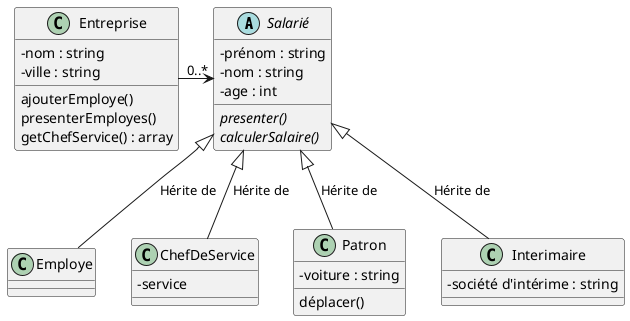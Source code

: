 @startuml
'https://plantuml.com/class-diagram

skinparam classAttributeIconSize 0

abstract class Salarié{
    - prénom : string
    - nom : string
    - age : int
    {abstract} presenter()
    {abstract} calculerSalaire()
}

class Employe {
}

class ChefDeService {
    -service
}

class Patron {
    - voiture : string
    déplacer()
}

class Entreprise {
    - nom : string
    - ville : string
    ajouterEmploye()
    presenterEmployes()
    getChefService() : array
}

class Interimaire {
    - société d'intérime : string
}

Entreprise"0..*"->Salarié

Salarié ^-- Patron : Hérite de
Salarié ^-- ChefDeService : Hérite de
Salarié ^-- Interimaire : Hérite de
Salarié ^-- Employe : Hérite de

@enduml
